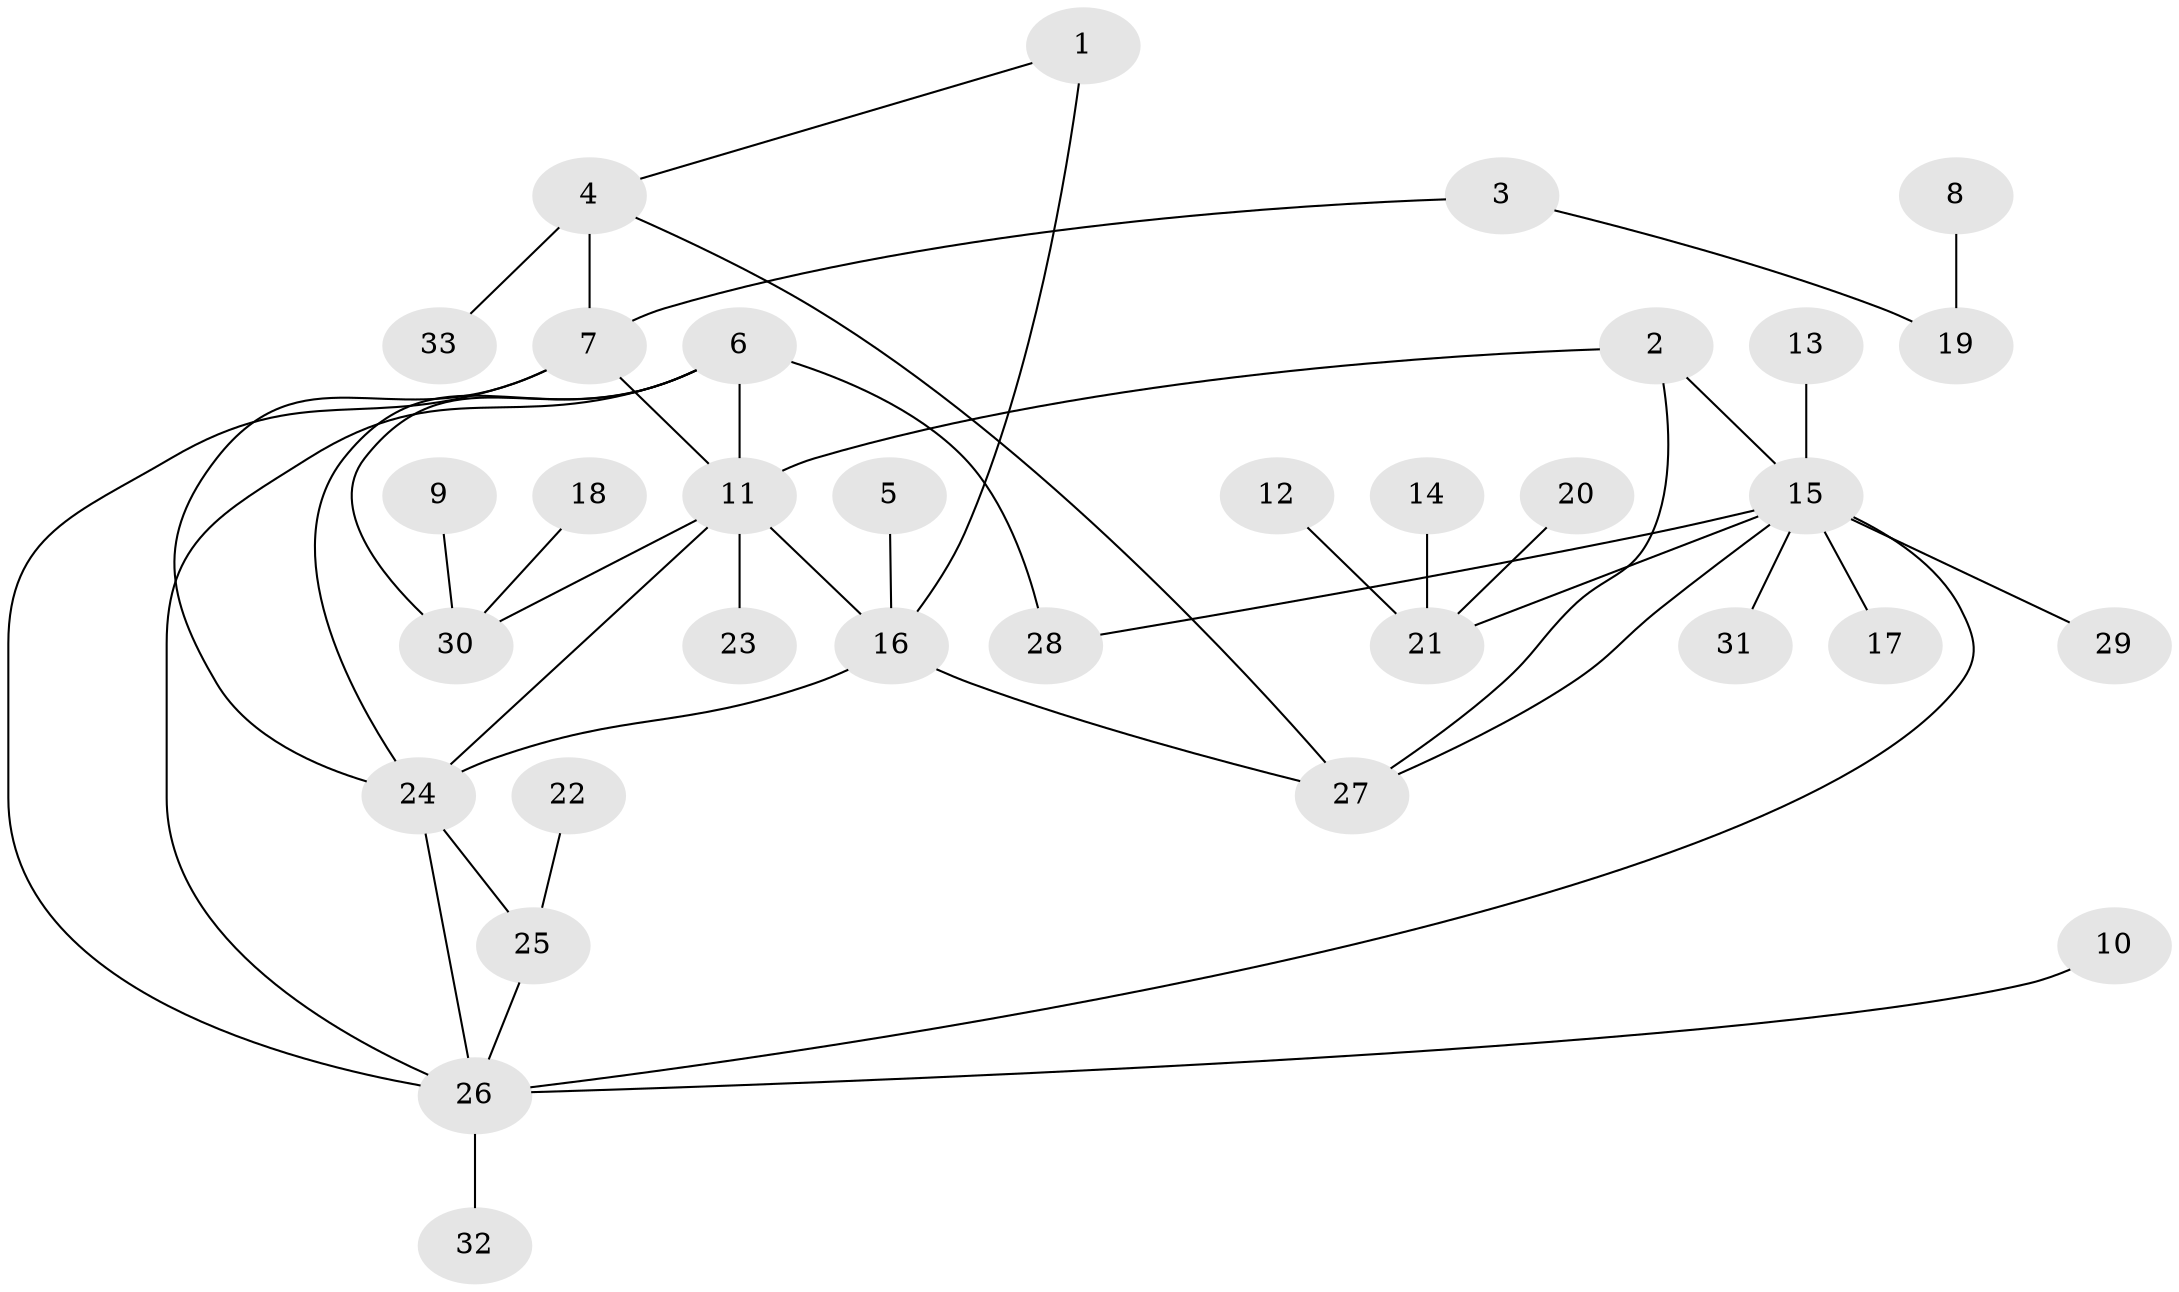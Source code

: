 // original degree distribution, {7: 0.045454545454545456, 6: 0.06060606060606061, 3: 0.06060606060606061, 8: 0.015151515151515152, 2: 0.21212121212121213, 4: 0.045454545454545456, 11: 0.015151515151515152, 9: 0.015151515151515152, 1: 0.5303030303030303}
// Generated by graph-tools (version 1.1) at 2025/02/03/09/25 03:02:40]
// undirected, 33 vertices, 45 edges
graph export_dot {
graph [start="1"]
  node [color=gray90,style=filled];
  1;
  2;
  3;
  4;
  5;
  6;
  7;
  8;
  9;
  10;
  11;
  12;
  13;
  14;
  15;
  16;
  17;
  18;
  19;
  20;
  21;
  22;
  23;
  24;
  25;
  26;
  27;
  28;
  29;
  30;
  31;
  32;
  33;
  1 -- 4 [weight=1.0];
  1 -- 16 [weight=2.0];
  2 -- 11 [weight=1.0];
  2 -- 15 [weight=1.0];
  2 -- 27 [weight=1.0];
  3 -- 7 [weight=1.0];
  3 -- 19 [weight=1.0];
  4 -- 7 [weight=2.0];
  4 -- 27 [weight=1.0];
  4 -- 33 [weight=1.0];
  5 -- 16 [weight=1.0];
  6 -- 11 [weight=1.0];
  6 -- 24 [weight=1.0];
  6 -- 26 [weight=1.0];
  6 -- 28 [weight=1.0];
  6 -- 30 [weight=1.0];
  7 -- 11 [weight=1.0];
  7 -- 24 [weight=1.0];
  7 -- 26 [weight=1.0];
  8 -- 19 [weight=1.0];
  9 -- 30 [weight=1.0];
  10 -- 26 [weight=1.0];
  11 -- 16 [weight=1.0];
  11 -- 23 [weight=1.0];
  11 -- 24 [weight=1.0];
  11 -- 30 [weight=1.0];
  12 -- 21 [weight=1.0];
  13 -- 15 [weight=1.0];
  14 -- 21 [weight=1.0];
  15 -- 17 [weight=1.0];
  15 -- 21 [weight=1.0];
  15 -- 26 [weight=1.0];
  15 -- 27 [weight=1.0];
  15 -- 28 [weight=1.0];
  15 -- 29 [weight=1.0];
  15 -- 31 [weight=1.0];
  16 -- 24 [weight=1.0];
  16 -- 27 [weight=1.0];
  18 -- 30 [weight=1.0];
  20 -- 21 [weight=1.0];
  22 -- 25 [weight=1.0];
  24 -- 25 [weight=1.0];
  24 -- 26 [weight=1.0];
  25 -- 26 [weight=1.0];
  26 -- 32 [weight=1.0];
}
